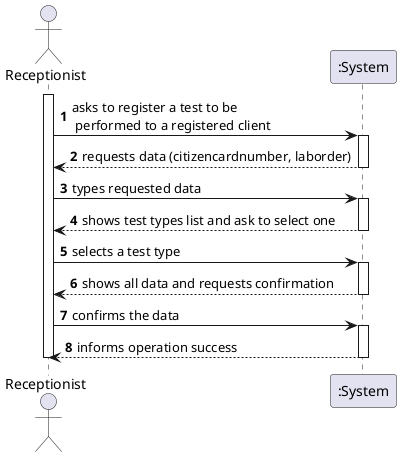 @startuml
autonumber
actor "Receptionist" as OE

activate OE
OE -> ":System" : asks to register a test to be \n performed to a registered client
activate ":System"
":System" --> OE : requests data (citizencardnumber, laborder)
deactivate ":System"

OE -> ":System" : types requested data
activate ":System"
":System" --> OE : shows test types list and ask to select one
deactivate ":System"

OE -> ":System" : selects a test type
activate ":System"
":System" --> OE : shows all data and requests confirmation
deactivate ":System"

OE -> ":System" : confirms the data
activate ":System"
":System" --> OE : informs operation success
deactivate ":System"

deactivate OE

@enduml